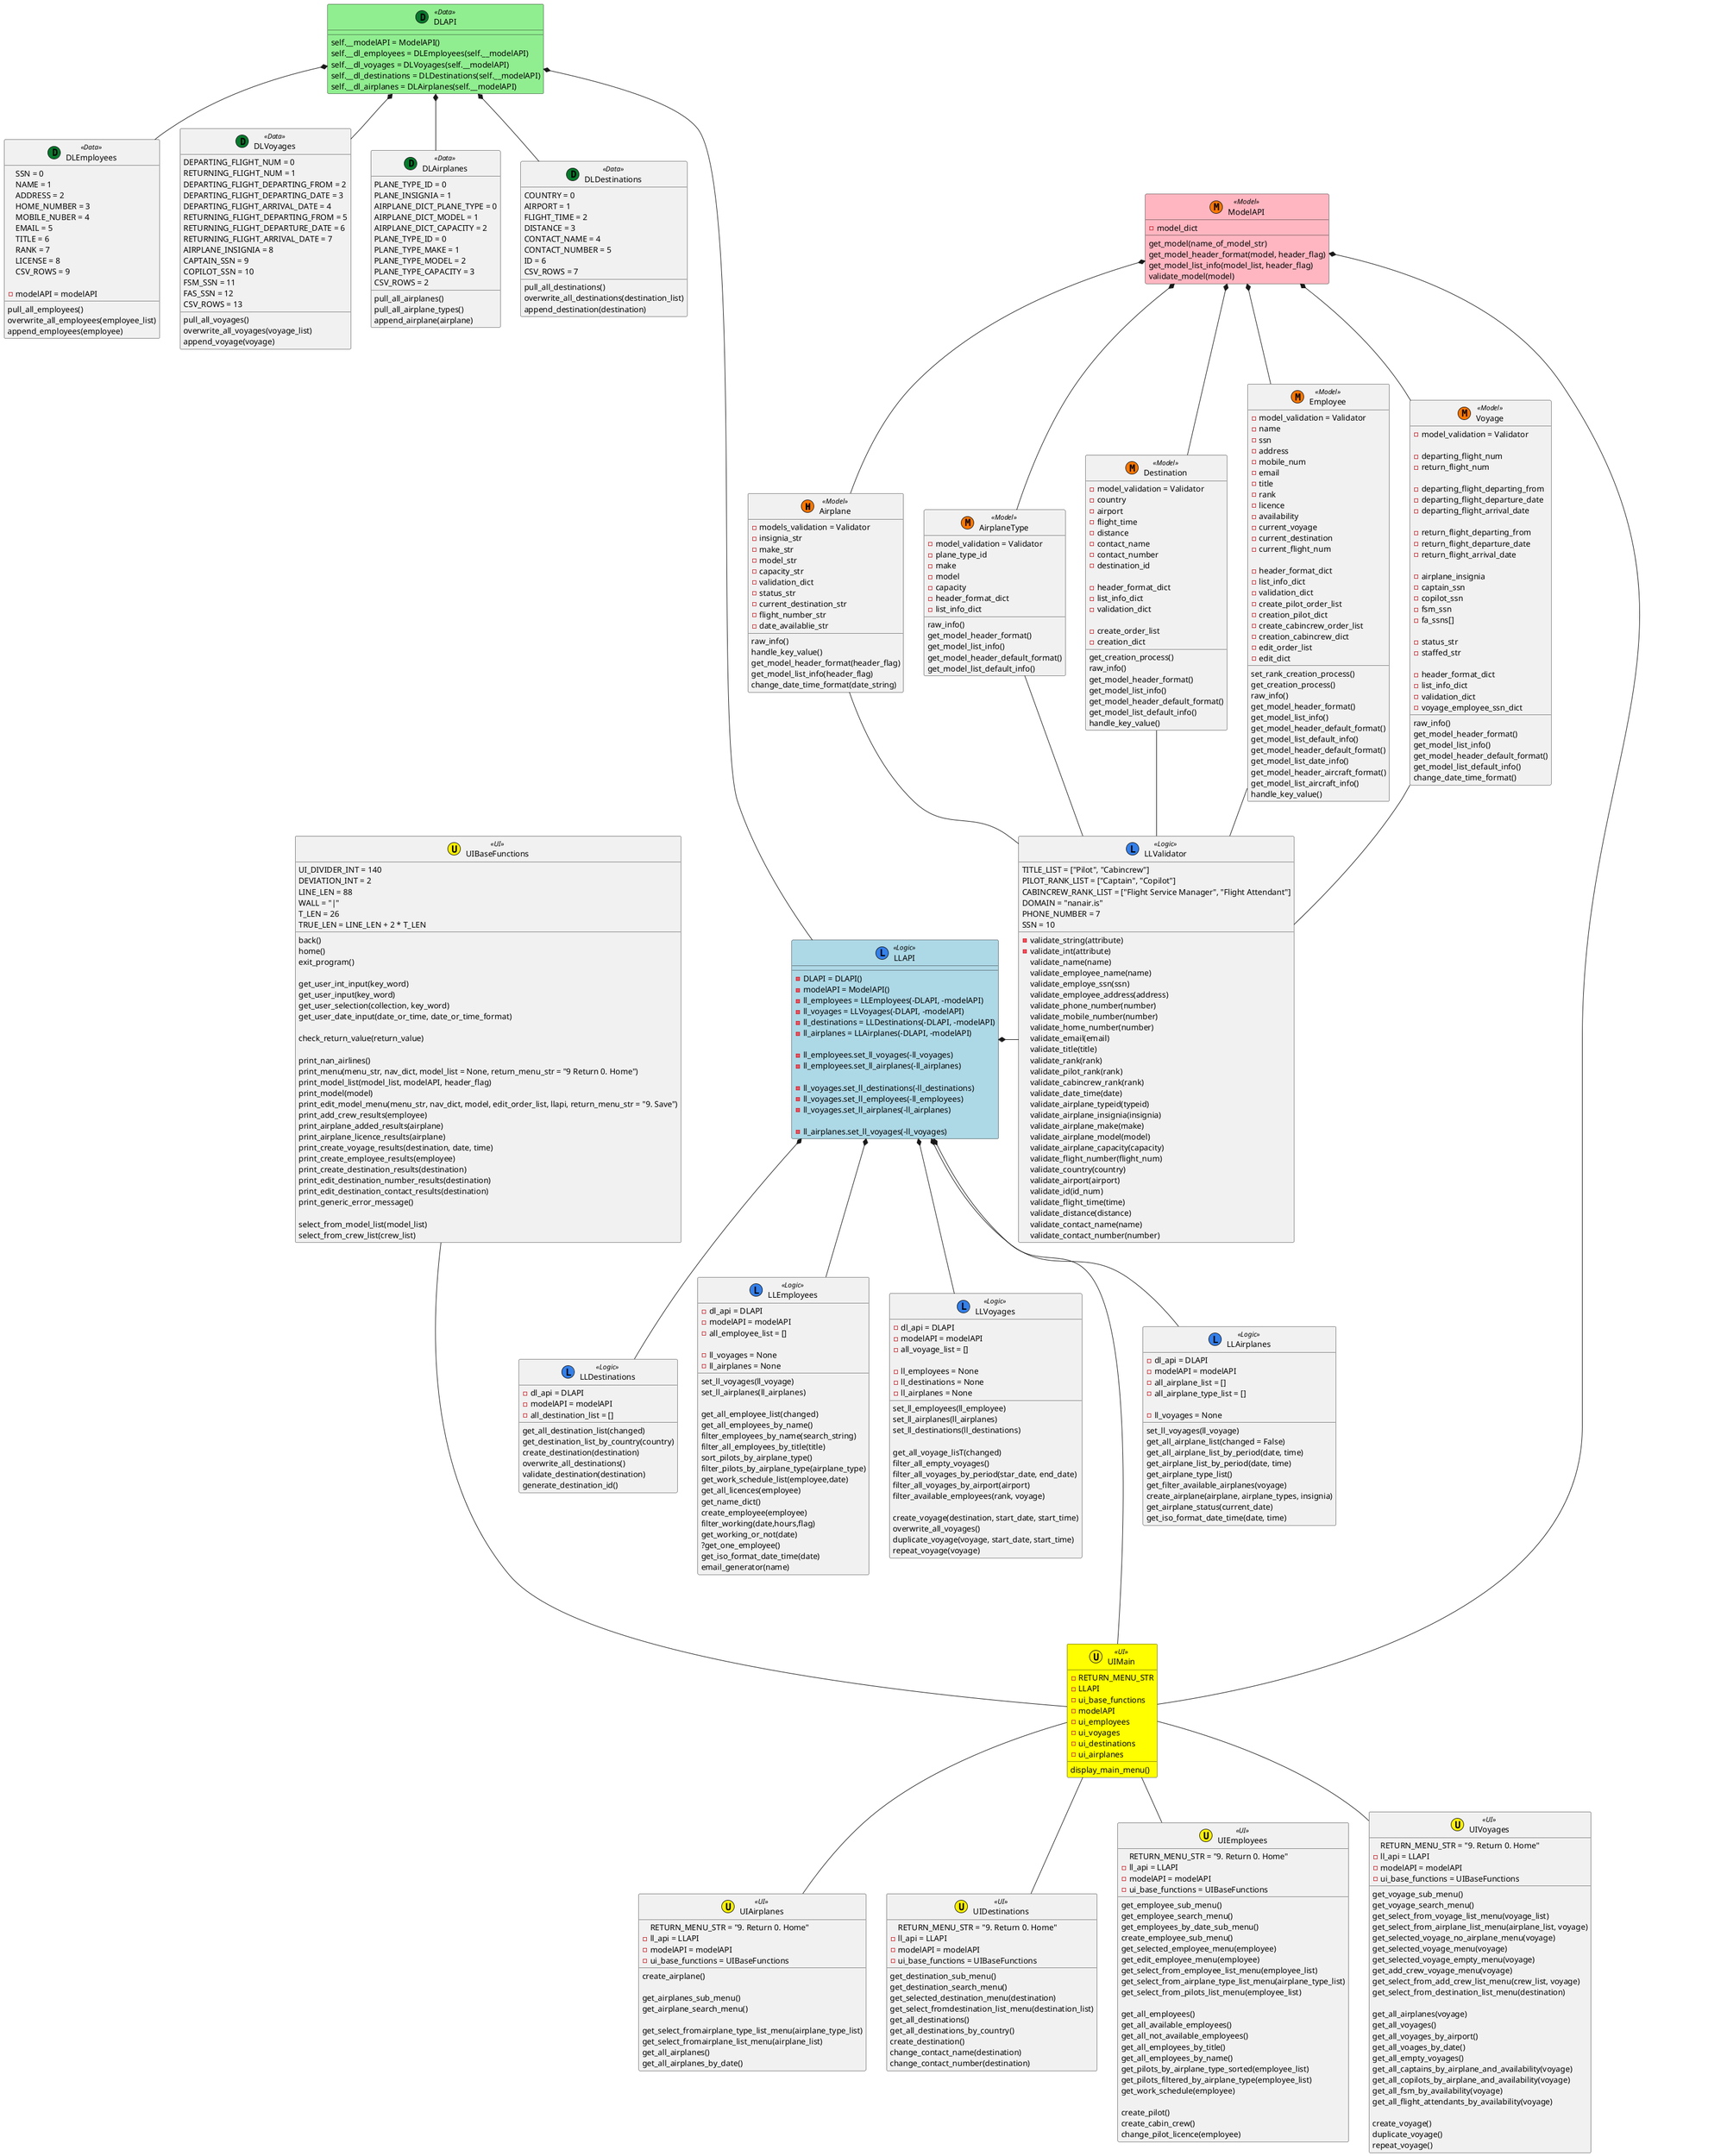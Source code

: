 @startuml NaNAirlines
class Airplane<< (M,#FF7700) Model >>{
    -models_validation = Validator
    -insignia_str
    -make_str
    -model_str
    -capacity_str
    -validation_dict
    -status_str
    -current_destination_str
    -flight_number_str
    -date_availablie_str
    
    raw_info()
    handle_key_value()
    get_model_header_format(header_flag)
    get_model_list_info(header_flag)
    change_date_time_format(date_string)

}
class AirplaneType<< (M,#FF7700) Model >>{
    -model_validation = Validator
    -plane_type_id
    -make
    -model
    -capacity
    -header_format_dict
    -list_info_dict

    raw_info()
    get_model_header_format()
    get_model_list_info()
    get_model_header_default_format()
    get_model_list_default_info()

}

class Destination<< (M,#FF7700) Model >>{
    -model_validation = Validator
    -country
    -airport
    -flight_time
    -distance
    -contact_name
    -contact_number
    -destination_id

    -header_format_dict
    -list_info_dict
    -validation_dict

    -create_order_list
    -creation_dict

    get_creation_process()
    raw_info()
    get_model_header_format()
    get_model_list_info()
    get_model_header_default_format()
    get_model_list_default_info()
    handle_key_value()

}

class Employee<< (M,#FF7700) Model >>{
    -model_validation = Validator
    -name
    -ssn
    -address
    -mobile_num
    -email
    -title
    -rank
    -licence
    -availability
    -current_voyage
    -current_destination
    -current_flight_num

    -header_format_dict
    -list_info_dict
    -validation_dict
    -create_pilot_order_list
    -creation_pilot_dict
    -create_cabincrew_order_list
    -creation_cabincrew_dict
    -edit_order_list
    -edit_dict



    set_rank_creation_process()
    get_creation_process()
    raw_info()
    get_model_header_format()
    get_model_list_info()
    get_model_header_default_format()
    get_model_list_default_info()
    get_model_header_default_format()
    get_model_list_date_info()
    get_model_header_aircraft_format()
    get_model_list_aircraft_info()
    handle_key_value()


}
class Voyage<< (M,#FF7700) Model >>{
    -model_validation = Validator
    
    -departing_flight_num
    -return_flight_num

    -departing_flight_departing_from
    -departing_flight_departure_date
    -departing_flight_arrival_date

    -return_flight_departing_from
    -return_flight_departure_date
    -return_flight_arrival_date

    -airplane_insignia
    -captain_ssn
    -copilot_ssn
    -fsm_ssn
    -fa_ssns[]
    
    -status_str
    -staffed_str

    -header_format_dict
    -list_info_dict
    -validation_dict
    -voyage_employee_ssn_dict


    raw_info()
    get_model_header_format()
    get_model_list_info()
    get_model_header_default_format()
    get_model_list_default_info()
    change_date_time_format()
}

class ModelAPI<< (M,#FF7700) Model >>#LightPink{
    -model_dict

    get_model(name_of_model_str)
    get_model_header_format(model, header_flag)
    get_model_list_info(model_list, header_flag)
    validate_model(model)

}

class UIMain<< (U,#fcf003) UI >>#Yellow{
    -RETURN_MENU_STR
    -LLAPI
    -ui_base_functions
    -modelAPI
    -ui_employees
    -ui_voyages
    -ui_destinations
    -ui_airplanes

    display_main_menu()

}
class UIBaseFunctions<< (U,#fcf003) UI >>{
    UI_DIVIDER_INT = 140
    DEVIATION_INT = 2
    LINE_LEN = 88
    WALL = "|"
    T_LEN = 26
    TRUE_LEN = LINE_LEN + 2 * T_LEN

    back()
    home()
    exit_program()
    
    get_user_int_input(key_word)
    get_user_input(key_word)
    get_user_selection(collection, key_word)
    get_user_date_input(date_or_time, date_or_time_format)

    check_return_value(return_value)

    print_nan_airlines()
    print_menu(menu_str, nav_dict, model_list = None, return_menu_str = "9 Return 0. Home")
    print_model_list(model_list, modelAPI, header_flag)
    print_model(model)
    print_edit_model_menu(menu_str, nav_dict, model, edit_order_list, llapi, return_menu_str = "9. Save")
    print_add_crew_results(employee)
    print_airplane_added_results(airplane)
    print_airplane_licence_results(airplane)
    print_create_voyage_results(destination, date, time)
    print_create_employee_results(employee)
    print_create_destination_results(destination)
    print_edit_destination_number_results(destination)
    print_edit_destination_contact_results(destination)
    print_generic_error_message()

    select_from_model_list(model_list)
    select_from_crew_list(crew_list)
}

class UIAirplanes<< (U,#fcf003) UI >>{
    RETURN_MENU_STR = "9. Return 0. Home"
    -ll_api = LLAPI
    -modelAPI = modelAPI
    -ui_base_functions = UIBaseFunctions


    create_airplane()
    
    get_airplanes_sub_menu()
    get_airplane_search_menu()
    
    get_select_fromairplane_type_list_menu(airplane_type_list)
    get_select_fromairplane_list_menu(airplane_list)
    get_all_airplanes()
    get_all_airplanes_by_date()

}

class UIDestinations<< (U,#fcf003) UI >>{
    RETURN_MENU_STR = "9. Return 0. Home"
    -ll_api = LLAPI
    -modelAPI = modelAPI
    -ui_base_functions = UIBaseFunctions

    get_destination_sub_menu()
    get_destination_search_menu()
    get_selected_destination_menu(destination)
    get_select_fromdestination_list_menu(destination_list)
    get_all_destinations()
    get_all_destinations_by_country()
    create_destination()
    change_contact_name(destination)
    change_contact_number(destination)
}

class UIEmployees<< (U,#fcf003) UI >>{
    RETURN_MENU_STR = "9. Return 0. Home"
    -ll_api = LLAPI
    -modelAPI = modelAPI
    -ui_base_functions = UIBaseFunctions

    get_employee_sub_menu()
    get_employee_search_menu()
    get_employees_by_date_sub_menu()
    create_employee_sub_menu()
    get_selected_employee_menu(employee)
    get_edit_employee_menu(employee)
    get_select_from_employee_list_menu(employee_list)
    get_select_from_airplane_type_list_menu(airplane_type_list)
    get_select_from_pilots_list_menu(employee_list)

    get_all_employees()
    get_all_available_employees()
    get_all_not_available_employees()
    get_all_employees_by_title()
    get_all_employees_by_name()
    get_pilots_by_airplane_type_sorted(employee_list)
    get_pilots_filtered_by_airplane_type(employee_list)
    get_work_schedule(employee)

    create_pilot()
    create_cabin_crew()
    change_pilot_licence(employee)

}

class UIVoyages<< (U,#fcf003) UI >>{
    RETURN_MENU_STR = "9. Return 0. Home"
    -ll_api = LLAPI
    -modelAPI = modelAPI
    -ui_base_functions = UIBaseFunctions

    get_voyage_sub_menu()
    get_voyage_search_menu()
    get_select_from_voyage_list_menu(voyage_list)
    get_select_from_airplane_list_menu(airplane_list, voyage)
    get_selected_voyage_no_airplane_menu(voyage)
    get_selected_voyage_menu(voyage)
    get_selected_voyage_empty_menu(voyage)
    get_add_crew_voyage_menu(voyage)
    get_select_from_add_crew_list_menu(crew_list, voyage)
    get_select_from_destination_list_menu(destination)

    get_all_airplanes(voyage)
    get_all_voyages()
    get_all_voyages_by_airport()
    get_all_voages_by_date()
    get_all_empty_voyages()
    get_all_captains_by_airplane_and_availability(voyage)
    get_all_copilots_by_airplane_and_availability(voyage)
    get_all_fsm_by_availability(voyage)
    get_all_flight_attendants_by_availability(voyage)

    create_voyage()
    duplicate_voyage()
    repeat_voyage()

}









class LLAPI<< (L,#3480eb) Logic >>#LightBlue{
    -DLAPI = DLAPI()
    -modelAPI = ModelAPI()
    -ll_employees = LLEmployees(-DLAPI, -modelAPI)
    -ll_voyages = LLVoyages(-DLAPI, -modelAPI)
    -ll_destinations = LLDestinations(-DLAPI, -modelAPI)
    -ll_airplanes = LLAirplanes(-DLAPI, -modelAPI)

    -ll_employees.set_ll_voyages(-ll_voyages)
    -ll_employees.set_ll_airplanes(-ll_airplanes)

    -ll_voyages.set_ll_destinations(-ll_destinations)
    -ll_voyages.set_ll_employees(-ll_employees)
    -ll_voyages.set_ll_airplanes(-ll_airplanes)

    -ll_airplanes.set_ll_voyages(-ll_voyages)

}


class LLAirplanes<< (L,#3480eb) Logic >>{
        -dl_api = DLAPI
        -modelAPI = modelAPI
        -all_airplane_list = []
        -all_airplane_type_list = []

        -ll_voyages = None

        set_ll_voyages(ll_voyage)
        get_all_airplane_list(changed = False)
        get_all_airplane_list_by_period(date, time)
        get_airplane_list_by_period(date, time)
        get_airplane_type_list()
        get_filter_available_airplanes(voyage)
        create_airplane(airplane, airplane_types, insignia)
        get_airplane_status(current_date)
        get_iso_format_date_time(date, time)

}


class LLDestinations<< (L,#3480eb) Logic >>{
        -dl_api = DLAPI
        -modelAPI = modelAPI
        -all_destination_list = []


        get_all_destination_list(changed)
        get_destination_list_by_country(country)
        create_destination(destination)
        overwrite_all_destinations()
        validate_destination(destination)
        generate_destination_id()

}


class LLEmployees<< (L,#3480eb) Logic >>{
        -dl_api = DLAPI
        -modelAPI = modelAPI
        -all_employee_list = []

        -ll_voyages = None
        -ll_airplanes = None

        set_ll_voyages(ll_voyage)
        set_ll_airplanes(ll_airplanes)

        get_all_employee_list(changed)
        get_all_employees_by_name()
        filter_employees_by_name(search_string)
        filter_all_employees_by_title(title)
        sort_pilots_by_airplane_type()
        filter_pilots_by_airplane_type(airplane_type)
        get_work_schedule_list(employee,date)
        get_all_licences(employee)
        get_name_dict()
        create_employee(employee)
        filter_working(date,hours,flag)
        get_working_or_not(date)
        ?get_one_employee()
        get_iso_format_date_time(date)
        email_generator(name)

}


class LLValidator<< (L,#3480eb) Logic >>{
        TITLE_LIST = ["Pilot", "Cabincrew"]
        PILOT_RANK_LIST = ["Captain", "Copilot"]
        CABINCREW_RANK_LIST = ["Flight Service Manager", "Flight Attendant"]
        DOMAIN = "nanair.is"
        PHONE_NUMBER = 7
        SSN = 10

        -validate_string(attribute)
        -validate_int(attribute)
        validate_name(name)
        validate_employee_name(name)
        validate_employe_ssn(ssn)
        validate_employee_address(address)
        validate_phone_number(number)
        validate_mobile_number(number)
        validate_home_number(number)
        validate_email(email)
        validate_title(title)
        validate_rank(rank)
        validate_pilot_rank(rank)
        validate_cabincrew_rank(rank)
        validate_date_time(date)
        validate_airplane_typeid(typeid)
        validate_airplane_insignia(insignia)
        validate_airplane_make(make)
        validate_airplane_model(model)
        validate_airplane_capacity(capacity)
        validate_flight_number(flight_num)
        validate_country(country)
        validate_airport(airport)
        validate_id(id_num)
        validate_flight_time(time)
        validate_distance(distance)
        validate_contact_name(name)
        validate_contact_number(number)

}

class LLVoyages<< (L,#3480eb) Logic >>{
        -dl_api = DLAPI
        -modelAPI = modelAPI
        -all_voyage_list = []

        -ll_employees = None
        -ll_destinations = None
        -ll_airplanes = None

        set_ll_employees(ll_employee)
        set_ll_airplanes(ll_airplanes)
        set_ll_destinations(ll_destinations)

        get_all_voyage_lisT(changed)
        filter_all_empty_voyages()
        filter_all_voyages_by_period(star_date, end_date)
        filter_all_voyages_by_airport(airport)
        filter_available_employees(rank, voyage)

        create_voyage(destination, start_date, start_time)
        overwrite_all_voyages()
        duplicate_voyage(voyage, start_date, start_time)
        repeat_voyage(voyage)
}


class DLAPI<< (D,#077a2c) Data >>#LightGreen{
        self.__modelAPI = ModelAPI()
        self.__dl_employees = DLEmployees(self.__modelAPI)
        self.__dl_voyages = DLVoyages(self.__modelAPI)
        self.__dl_destinations = DLDestinations(self.__modelAPI)
        self.__dl_airplanes = DLAirplanes(self.__modelAPI)

}

class DLEmployees<< (D,#077a2c) Data >>{
        SSN = 0
        NAME = 1
        ADDRESS = 2
        HOME_NUMBER = 3
        MOBILE_NUBER = 4
        EMAIL = 5
        TITLE = 6
        RANK = 7
        LICENSE = 8
        CSV_ROWS = 9

        -modelAPI = modelAPI

        pull_all_employees()
        overwrite_all_employees(employee_list)
        append_employees(employee)
}

class DLVoyages<< (D,#077a2c) Data >>{
        DEPARTING_FLIGHT_NUM = 0
        RETURNING_FLIGHT_NUM = 1
        DEPARTING_FLIGHT_DEPARTING_FROM = 2
        DEPARTING_FLIGHT_DEPARTING_DATE = 3
        DEPARTING_FLIGHT_ARRIVAL_DATE = 4
        RETURNING_FLIGHT_DEPARTING_FROM = 5
        RETURNING_FLIGHT_DEPARTURE_DATE = 6
        RETURNING_FLIGHT_ARRIVAL_DATE = 7
        AIRPLANE_INSIGNIA = 8
        CAPTAIN_SSN = 9
        COPILOT_SSN = 10
        FSM_SSN = 11
        FAS_SSN = 12
        CSV_ROWS = 13

        pull_all_voyages()
        overwrite_all_voyages(voyage_list)
        append_voyage(voyage)

}

class DLAirplanes<< (D,#077a2c) Data >>{
        PLANE_TYPE_ID = 0
        PLANE_INSIGNIA = 1
        AIRPLANE_DICT_PLANE_TYPE = 0
        AIRPLANE_DICT_MODEL = 1
        AIRPLANE_DICT_CAPACITY = 2
        PLANE_TYPE_ID = 0
        PLANE_TYPE_MAKE = 1
        PLANE_TYPE_MODEL = 2
        PLANE_TYPE_CAPACITY = 3
        CSV_ROWS = 2
        

        pull_all_airplanes()
        pull_all_airplane_types()
        append_airplane(airplane)
}

class DLDestinations<< (D,#077a2c) Data >>{
        COUNTRY = 0
        AIRPORT = 1
        FLIGHT_TIME = 2
        DISTANCE = 3
        CONTACT_NAME = 4
        CONTACT_NUMBER = 5
        ID = 6
        CSV_ROWS = 7

        pull_all_destinations()
        overwrite_all_destinations(destination_list)
        append_destination(destination)

}

UIMain --left--* ModelAPI 
UIMain --up--* LLAPI
LLAPI --up--* DLAPI

ModelAPI *-down- Airplane
ModelAPI *-down- AirplaneType
ModelAPI *-down- Destination
ModelAPI *-down- Employee
ModelAPI *-down- Voyage

UIMain -down- UIAirplanes
UIMain -down- UIDestinations
UIMain -down- UIEmployees
UIMain -down- UIVoyages
UIMain --up-- UIBaseFunctions


LLAPI *-down- LLAirplanes
LLAPI *-down- LLDestinations
LLAPI *-down- LLEmployees
LLAPI *-down- LLVoyages
LLAPI *--right-- LLValidator

Employee -down- LLValidator
Airplane -down- LLValidator
Voyage -down- LLValidator
Destination -down- LLValidator
AirplaneType -down- LLValidator


DLAPI *-down- DLAirplanes
DLAPI *-down- DLDestinations
DLAPI *-down- DLEmployees
DLAPI *-down- DLVoyages











@enduml